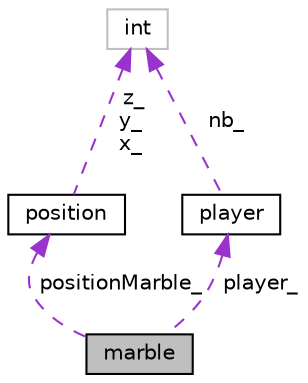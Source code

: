 digraph "marble"
{
 // INTERACTIVE_SVG=YES
 // LATEX_PDF_SIZE
  edge [fontname="Helvetica",fontsize="10",labelfontname="Helvetica",labelfontsize="10"];
  node [fontname="Helvetica",fontsize="10",shape=record];
  Node1 [label="marble",height=0.2,width=0.4,color="black", fillcolor="grey75", style="filled", fontcolor="black",tooltip=" "];
  Node2 -> Node1 [dir="back",color="darkorchid3",fontsize="10",style="dashed",label=" positionMarble_" ,fontname="Helvetica"];
  Node2 [label="position",height=0.2,width=0.4,color="black", fillcolor="white", style="filled",URL="$dd/d91/classposition.html",tooltip=" "];
  Node3 -> Node2 [dir="back",color="darkorchid3",fontsize="10",style="dashed",label=" z_\ny_\nx_" ,fontname="Helvetica"];
  Node3 [label="int",height=0.2,width=0.4,color="grey75", fillcolor="white", style="filled",tooltip=" "];
  Node4 -> Node1 [dir="back",color="darkorchid3",fontsize="10",style="dashed",label=" player_" ,fontname="Helvetica"];
  Node4 [label="player",height=0.2,width=0.4,color="black", fillcolor="white", style="filled",URL="$dc/d2e/classplayer.html",tooltip=" "];
  Node3 -> Node4 [dir="back",color="darkorchid3",fontsize="10",style="dashed",label=" nb_" ,fontname="Helvetica"];
}
